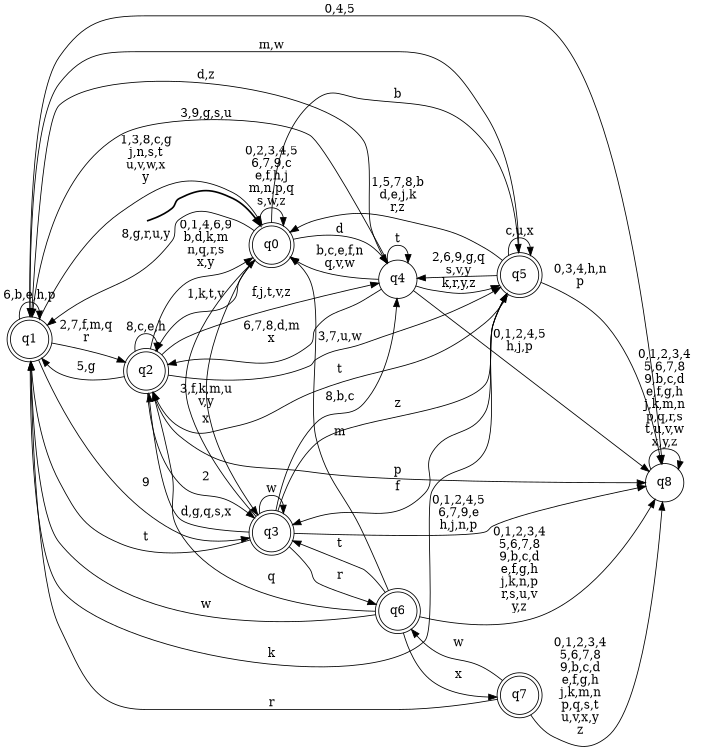 digraph BlueStar {
__start0 [style = invis, shape = none, label = "", width = 0, height = 0];

rankdir=LR;
size="8,5";

s0 [style="rounded,filled", color="black", fillcolor="white" shape="doublecircle", label="q0"];
s1 [style="rounded,filled", color="black", fillcolor="white" shape="doublecircle", label="q1"];
s2 [style="rounded,filled", color="black", fillcolor="white" shape="doublecircle", label="q2"];
s3 [style="rounded,filled", color="black", fillcolor="white" shape="doublecircle", label="q3"];
s4 [style="filled", color="black", fillcolor="white" shape="circle", label="q4"];
s5 [style="rounded,filled", color="black", fillcolor="white" shape="doublecircle", label="q5"];
s6 [style="rounded,filled", color="black", fillcolor="white" shape="doublecircle", label="q6"];
s7 [style="rounded,filled", color="black", fillcolor="white" shape="doublecircle", label="q7"];
s8 [style="filled", color="black", fillcolor="white" shape="circle", label="q8"];
subgraph cluster_main { 
	graph [pad=".75", ranksep="0.15", nodesep="0.15"];
	 style=invis; 
	__start0 -> s0 [penwidth=2];
}
s0 -> s0 [label="0,2,3,4,5\n6,7,9,c\ne,f,h,j\nm,n,p,q\ns,w,z"];
s0 -> s1 [label="8,g,r,u,y"];
s0 -> s2 [label="1,k,t,v"];
s0 -> s3 [label="x"];
s0 -> s4 [label="d"];
s0 -> s5 [label="b"];
s1 -> s0 [label="1,3,8,c,g\nj,n,s,t\nu,v,w,x\ny"];
s1 -> s1 [label="6,b,e,h,p"];
s1 -> s2 [label="2,7,f,m,q\nr"];
s1 -> s3 [label="9"];
s1 -> s4 [label="d,z"];
s1 -> s5 [label="k"];
s1 -> s8 [label="0,4,5"];
s2 -> s0 [label="0,1,4,6,9\nb,d,k,m\nn,q,r,s\nx,y"];
s2 -> s1 [label="5,g"];
s2 -> s2 [label="8,c,e,h"];
s2 -> s3 [label="2"];
s2 -> s4 [label="f,j,t,v,z"];
s2 -> s5 [label="3,7,u,w"];
s2 -> s8 [label="p"];
s3 -> s0 [label="3,f,k,m,u\nv,y"];
s3 -> s1 [label="t"];
s3 -> s2 [label="d,g,q,s,x"];
s3 -> s3 [label="w"];
s3 -> s4 [label="8,b,c"];
s3 -> s5 [label="z"];
s3 -> s6 [label="r"];
s3 -> s8 [label="0,1,2,4,5\n6,7,9,e\nh,j,n,p"];
s4 -> s0 [label="b,c,e,f,n\nq,v,w"];
s4 -> s1 [label="3,9,g,s,u"];
s4 -> s2 [label="6,7,8,d,m\nx"];
s4 -> s4 [label="t"];
s4 -> s5 [label="k,r,y,z"];
s4 -> s8 [label="0,1,2,4,5\nh,j,p"];
s5 -> s0 [label="1,5,7,8,b\nd,e,j,k\nr,z"];
s5 -> s1 [label="m,w"];
s5 -> s2 [label="t"];
s5 -> s3 [label="f"];
s5 -> s4 [label="2,6,9,g,q\ns,v,y"];
s5 -> s5 [label="c,u,x"];
s5 -> s8 [label="0,3,4,h,n\np"];
s6 -> s0 [label="m"];
s6 -> s1 [label="w"];
s6 -> s2 [label="q"];
s6 -> s3 [label="t"];
s6 -> s7 [label="x"];
s6 -> s8 [label="0,1,2,3,4\n5,6,7,8\n9,b,c,d\ne,f,g,h\nj,k,n,p\nr,s,u,v\ny,z"];
s7 -> s1 [label="r"];
s7 -> s6 [label="w"];
s7 -> s8 [label="0,1,2,3,4\n5,6,7,8\n9,b,c,d\ne,f,g,h\nj,k,m,n\np,q,s,t\nu,v,x,y\nz"];
s8 -> s8 [label="0,1,2,3,4\n5,6,7,8\n9,b,c,d\ne,f,g,h\nj,k,m,n\np,q,r,s\nt,u,v,w\nx,y,z"];

}